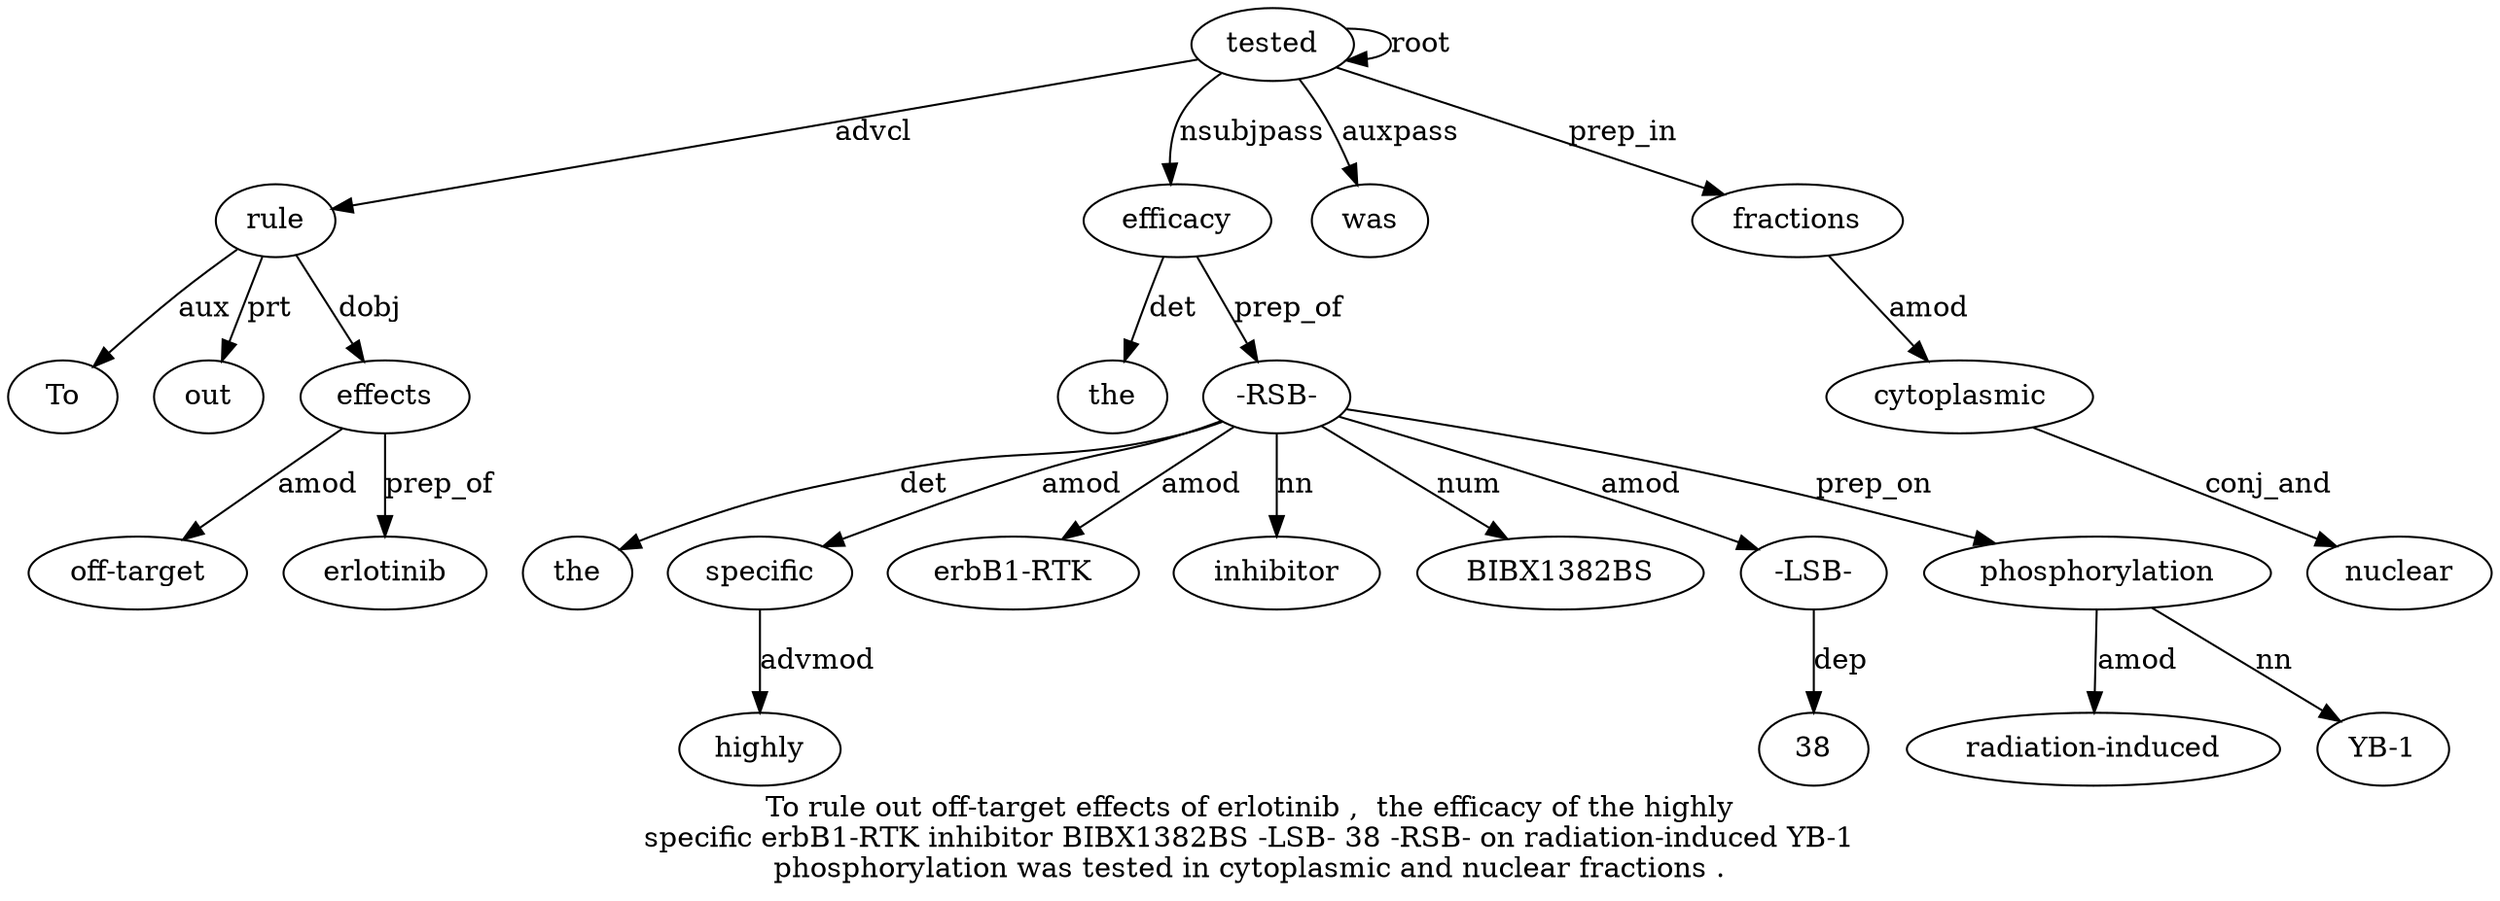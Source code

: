 digraph "To rule out off-target effects of erlotinib ,  the efficacy of the highly specific erbB1-RTK inhibitor BIBX1382BS -LSB- 38 -RSB- on radiation-induced YB-1 phosphorylation was tested in cytoplasmic and nuclear fractions ." {
label="To rule out off-target effects of erlotinib ,  the efficacy of the highly
specific erbB1-RTK inhibitor BIBX1382BS -LSB- 38 -RSB- on radiation-induced YB-1
phosphorylation was tested in cytoplasmic and nuclear fractions .";
rule2 [style=filled, fillcolor=white, label=rule];
To1 [style=filled, fillcolor=white, label=To];
rule2 -> To1  [label=aux];
tested26 [style=filled, fillcolor=white, label=tested];
tested26 -> rule2  [label=advcl];
out3 [style=filled, fillcolor=white, label=out];
rule2 -> out3  [label=prt];
effects5 [style=filled, fillcolor=white, label=effects];
"off-target4" [style=filled, fillcolor=white, label="off-target"];
effects5 -> "off-target4"  [label=amod];
rule2 -> effects5  [label=dobj];
erlotinib7 [style=filled, fillcolor=white, label=erlotinib];
effects5 -> erlotinib7  [label=prep_of];
efficacy10 [style=filled, fillcolor=white, label=efficacy];
the9 [style=filled, fillcolor=white, label=the];
efficacy10 -> the9  [label=det];
tested26 -> efficacy10  [label=nsubjpass];
"-RSB-20" [style=filled, fillcolor=white, label="-RSB-"];
the12 [style=filled, fillcolor=white, label=the];
"-RSB-20" -> the12  [label=det];
specific14 [style=filled, fillcolor=white, label=specific];
highly13 [style=filled, fillcolor=white, label=highly];
specific14 -> highly13  [label=advmod];
"-RSB-20" -> specific14  [label=amod];
"erbB1-RTK5" [style=filled, fillcolor=white, label="erbB1-RTK"];
"-RSB-20" -> "erbB1-RTK5"  [label=amod];
inhibitor16 [style=filled, fillcolor=white, label=inhibitor];
"-RSB-20" -> inhibitor16  [label=nn];
BIBX1382BS17 [style=filled, fillcolor=white, label=BIBX1382BS];
"-RSB-20" -> BIBX1382BS17  [label=num];
"-LSB-18" [style=filled, fillcolor=white, label="-LSB-"];
"-RSB-20" -> "-LSB-18"  [label=amod];
3819 [style=filled, fillcolor=white, label=38];
"-LSB-18" -> 3819  [label=dep];
efficacy10 -> "-RSB-20"  [label=prep_of];
phosphorylation24 [style=filled, fillcolor=white, label=phosphorylation];
"radiation-induced22" [style=filled, fillcolor=white, label="radiation-induced"];
phosphorylation24 -> "radiation-induced22"  [label=amod];
"YB-123" [style=filled, fillcolor=white, label="YB-1"];
phosphorylation24 -> "YB-123"  [label=nn];
"-RSB-20" -> phosphorylation24  [label=prep_on];
was25 [style=filled, fillcolor=white, label=was];
tested26 -> was25  [label=auxpass];
tested26 -> tested26  [label=root];
fractions31 [style=filled, fillcolor=white, label=fractions];
cytoplasmic28 [style=filled, fillcolor=white, label=cytoplasmic];
fractions31 -> cytoplasmic28  [label=amod];
nuclear30 [style=filled, fillcolor=white, label=nuclear];
cytoplasmic28 -> nuclear30  [label=conj_and];
tested26 -> fractions31  [label=prep_in];
}
